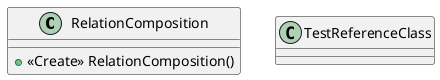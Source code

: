 @startuml
class RelationComposition{
+ <<Create>> RelationComposition()
}
class TestReferenceClass{}


@enduml